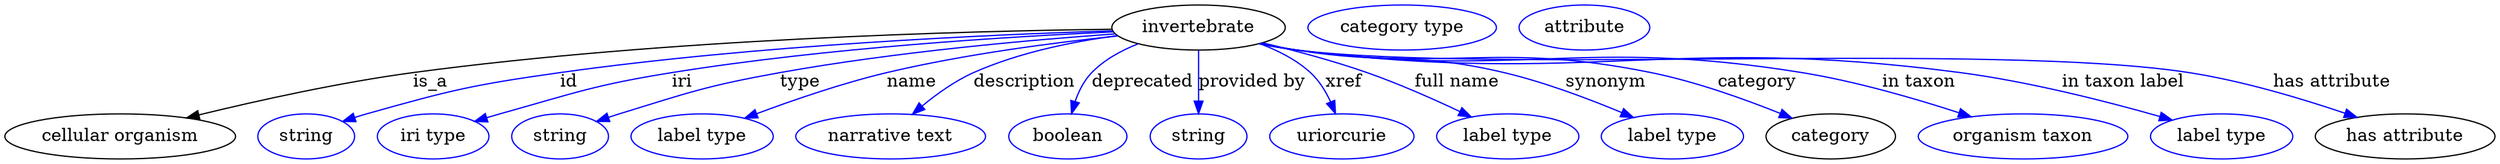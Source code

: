 digraph {
	graph [bb="0,0,1979.1,123"];
	node [label="\N"];
	invertebrate	[height=0.5,
		label=invertebrate,
		pos="948.64,105",
		width=1.9137];
	"cellular organism"	[height=0.5,
		pos="91.642,18",
		width=2.5456];
	invertebrate -> "cellular organism"	[label=is_a,
		lp="339.64,61.5",
		pos="e,144.67,32.781 879.63,103.59 764.37,102.14 525.62,95.819 325.64,69 267.14,61.155 201.5,46.617 154.67,35.232"];
	id	[color=blue,
		height=0.5,
		label=string,
		pos="239.64,18",
		width=1.0652];
	invertebrate -> id	[color=blue,
		label=id,
		lp="451.64,61.5",
		pos="e,268.63,29.966 880.26,102.24 783.05,99.056 599.49,90.546 444.64,69 374.02,59.174 356.29,55.278 287.64,36 284.54,35.128 281.34,34.158 \
278.14,33.138",
		style=solid];
	iri	[color=blue,
		height=0.5,
		label="iri type",
		pos="340.64,18",
		width=1.2277];
	invertebrate -> iri	[color=blue,
		label=iri,
		lp="538.64,61.5",
		pos="e,374.2,29.94 880.92,101.55 797.92,97.803 653.2,88.879 530.64,69 479.49,60.704 422.14,44.645 383.95,32.959",
		style=solid];
	type	[color=blue,
		height=0.5,
		label=string,
		pos="441.64,18",
		width=1.0652];
	invertebrate -> type	[color=blue,
		label=type,
		lp="632.64,61.5",
		pos="e,470.58,29.953 882.41,99.901 815.11,95.063 708.04,85.507 616.64,69 558.83,58.559 544.77,53.344 488.64,36 485.88,35.147 483.05,34.229 \
480.2,33.277",
		style=solid];
	name	[color=blue,
		height=0.5,
		label="label type",
		pos="554.64,18",
		width=1.5707];
	invertebrate -> name	[color=blue,
		label=name,
		lp="720.64,61.5",
		pos="e,588.32,32.579 884.56,98.33 834.12,93.059 762.27,83.761 700.64,69 665.45,60.571 626.75,47.117 598.04,36.287",
		style=solid];
	description	[color=blue,
		height=0.5,
		label="narrative text",
		pos="704.64,18",
		width=2.0943];
	invertebrate -> description	[color=blue,
		label=description,
		lp="810.14,61.5",
		pos="e,721.66,35.679 883.91,98.632 848.89,93.955 805.57,85.233 769.64,69 755.13,62.443 740.89,52.071 729.46,42.469",
		style=solid];
	deprecated	[color=blue,
		height=0.5,
		label=boolean,
		pos="844.64,18",
		width=1.2999];
	invertebrate -> deprecated	[color=blue,
		label=deprecated,
		lp="904.14,61.5",
		pos="e,847.56,36.167 900.41,91.922 887.14,86.677 873.66,79.295 863.64,69 857.47,62.659 853.26,54.114 850.41,45.882",
		style=solid];
	"provided by"	[color=blue,
		height=0.5,
		label=string,
		pos="947.64,18",
		width=1.0652];
	invertebrate -> "provided by"	[color=blue,
		label="provided by",
		lp="991.14,61.5",
		pos="e,947.84,36.175 948.44,86.799 948.3,75.163 948.12,59.548 947.96,46.237",
		style=solid];
	xref	[color=blue,
		height=0.5,
		label=uriorcurie,
		pos="1061.6,18",
		width=1.5887];
	invertebrate -> xref	[color=blue,
		label=xref,
		lp="1063.1,61.5",
		pos="e,1056.9,36.258 997.65,92.117 1011.8,86.846 1026.5,79.401 1037.6,69 1044.4,62.686 1049.5,54.045 1053.2,45.723",
		style=solid];
	"full name"	[color=blue,
		height=0.5,
		label="label type",
		pos="1193.6,18",
		width=1.5707];
	invertebrate -> "full name"	[color=blue,
		label="full name",
		lp="1153.1,61.5",
		pos="e,1164.7,33.488 999.44,92.689 1024.5,86.595 1055,78.398 1081.6,69 1106.8,60.128 1134.2,47.945 1155.6,37.827",
		style=solid];
	synonym	[color=blue,
		height=0.5,
		label="label type",
		pos="1324.6,18",
		width=1.5707];
	invertebrate -> synonym	[color=blue,
		label=synonym,
		lp="1271.6,61.5",
		pos="e,1293.7,33.076 998.01,92.42 1007.5,90.432 1017.3,88.52 1026.6,87 1099,75.176 1119.3,85.947 1190.6,69 1223,61.308 1258.2,47.963 \
1284.4,36.994",
		style=solid];
	category	[height=0.5,
		pos="1450.6,18",
		width=1.4263];
	invertebrate -> category	[color=blue,
		label=category,
		lp="1392.1,61.5",
		pos="e,1419.8,32.537 997.54,92.165 1007.1,90.175 1017.2,88.328 1026.6,87 1150.6,69.626 1185,93.883 1307.6,69 1343.3,61.773 1382.1,47.776 \
1410.3,36.426",
		style=solid];
	"in taxon"	[color=blue,
		height=0.5,
		label="organism taxon",
		pos="1603.6,18",
		width=2.3109];
	invertebrate -> "in taxon"	[color=blue,
		label="in taxon",
		lp="1520.6,61.5",
		pos="e,1562.3,33.694 997.1,92.106 1006.8,90.095 1017,88.255 1026.6,87 1203.5,63.922 1251.5,97.568 1427.6,69 1470.4,62.056 1517.7,48.298 \
1552.4,36.969",
		style=solid];
	"in taxon label"	[color=blue,
		height=0.5,
		label="label type",
		pos="1761.6,18",
		width=1.5707];
	invertebrate -> "in taxon label"	[color=blue,
		label="in taxon label",
		lp="1683.1,61.5",
		pos="e,1722.2,31.089 997.09,92.024 1006.8,90.02 1017,88.203 1026.6,87 1259.2,57.928 1321.3,99.669 1553.6,69 1608.9,61.711 1670.8,45.801 \
1712.6,33.874",
		style=solid];
	"has attribute"	[height=0.5,
		pos="1907.6,18",
		width=1.9859];
	invertebrate -> "has attribute"	[color=blue,
		label="has attribute",
		lp="1849.6,61.5",
		pos="e,1869.3,33.221 996.66,92.043 1006.5,90.01 1016.9,88.178 1026.6,87 1183.1,68.135 1579.9,93.198 1735.6,69 1778.4,62.351 1825.6,48.141 \
1859.7,36.563",
		style=solid];
	"named thing_category"	[color=blue,
		height=0.5,
		label="category type",
		pos="1110.6,105",
		width=2.0762];
	"organismal entity_has attribute"	[color=blue,
		height=0.5,
		label=attribute,
		pos="1255.6,105",
		width=1.4443];
}
